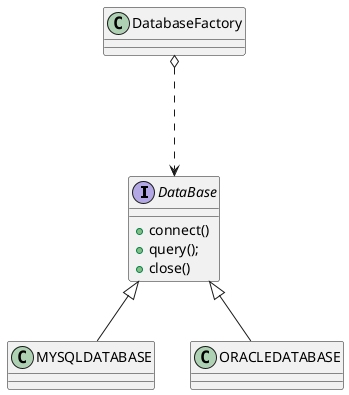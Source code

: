 @startuml
'https://plantuml.com/class-diagram

interface DataBase{

+ connect()
+query();
+ close()
}

class MYSQLDATABASE extends DataBase{
}
class ORACLEDATABASE extends DataBase{
}
class DatabaseFactory{
}
DatabaseFactory o...>DataBase
@enduml